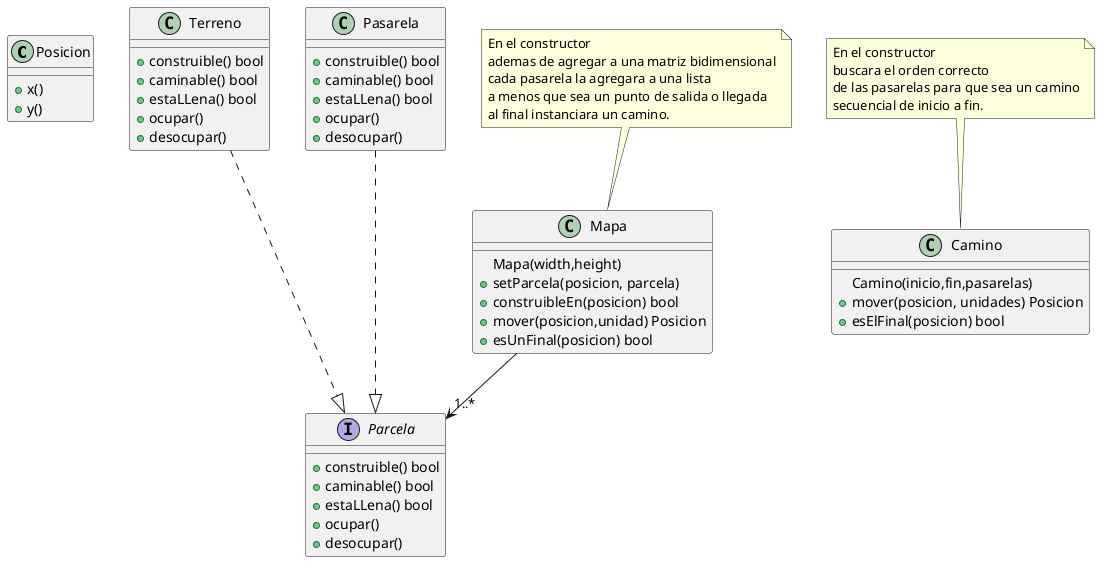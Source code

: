 @startuml

class Posicion{
    +x()
    +y()
}

class Mapa{
    Mapa(width,height)
    + setParcela(posicion, parcela)
    + construibleEn(posicion) bool
    + mover(posicion,unidad) Posicion
    + esUnFinal(posicion) bool
}

class Camino{
    Camino(inicio,fin,pasarelas)
    + mover(posicion, unidades) Posicion
    + esElFinal(posicion) bool
}

interface Parcela{
    +construible() bool
    +caminable() bool
    +estaLLena() bool
    +ocupar()
    +desocupar()
}

class Terreno{
    +construible() bool
    +caminable() bool
    +estaLLena() bool
    +ocupar()
    +desocupar()
}

class Pasarela{
    +construible() bool
    +caminable() bool
    +estaLLena() bool
    +ocupar()
    +desocupar()
}

Pasarela ...|> Parcela
Terreno ...|> Parcela

note top of Mapa
En el constructor
ademas de agregar a una matriz bidimensional
cada pasarela la agregara a una lista
a menos que sea un punto de salida o llegada
al final instanciara un camino.
end note

note top of Camino
En el constructor
buscara el orden correcto
de las pasarelas para que sea un camino
secuencial de inicio a fin.
end note

Mapa --> "1..*"Parcela

@enduml